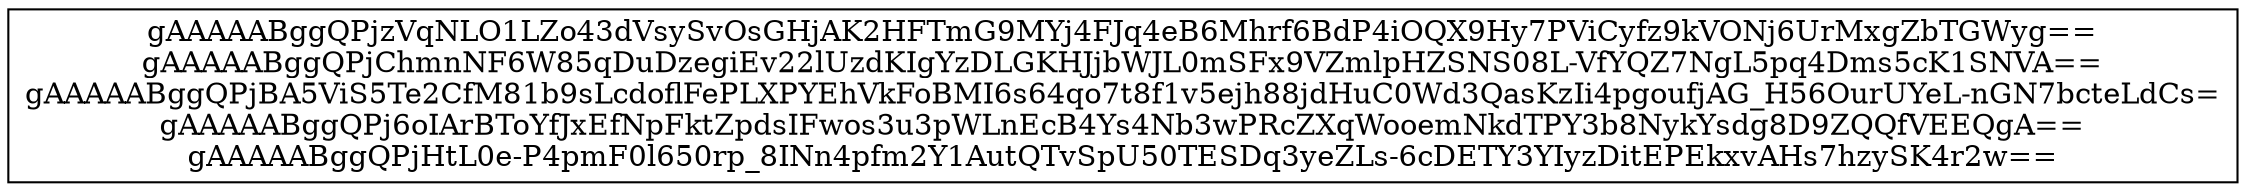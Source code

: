 digraph grafo { 
	node[shape="record"]
nodo1234567890101[label = "gAAAAABggQPjzVqNLO1LZo43dVsySvOsGHjAK2HFTmG9MYj4FJq4eB6Mhrf6BdP4iOQX9Hy7PViCyfz9kVONj6UrMxgZbTGWyg==\ngAAAAABggQPjChmnNF6W85qDuDzegiEv22lUzdKIgYzDLGKHJjbWJL0mSFx9VZmlpHZSNS08L-VfYQZ7NgL5pq4Dms5cK1SNVA==\ngAAAAABggQPjBA5ViS5Te2CfM81b9sLcdoflFePLXPYEhVkFoBMI6s64qo7t8f1v5ejh88jdHuC0Wd3QasKzIi4pgoufjAG_H56OurUYeL-nGN7bcteLdCs=\ngAAAAABggQPj6oIArBToYfJxEfNpFktZpdsIFwos3u3pWLnEcB4Ys4Nb3wPRcZXqWooemNkdTPY3b8NykYsdg8D9ZQQfVEEQgA==\ngAAAAABggQPjHtL0e-P4pmF0l650rp_8INn4pfm2Y1AutQTvSpU50TESDq3yeZLs-6cDETY3YIyzDitEPEkxvAHs7hzySK4r2w=="];

}